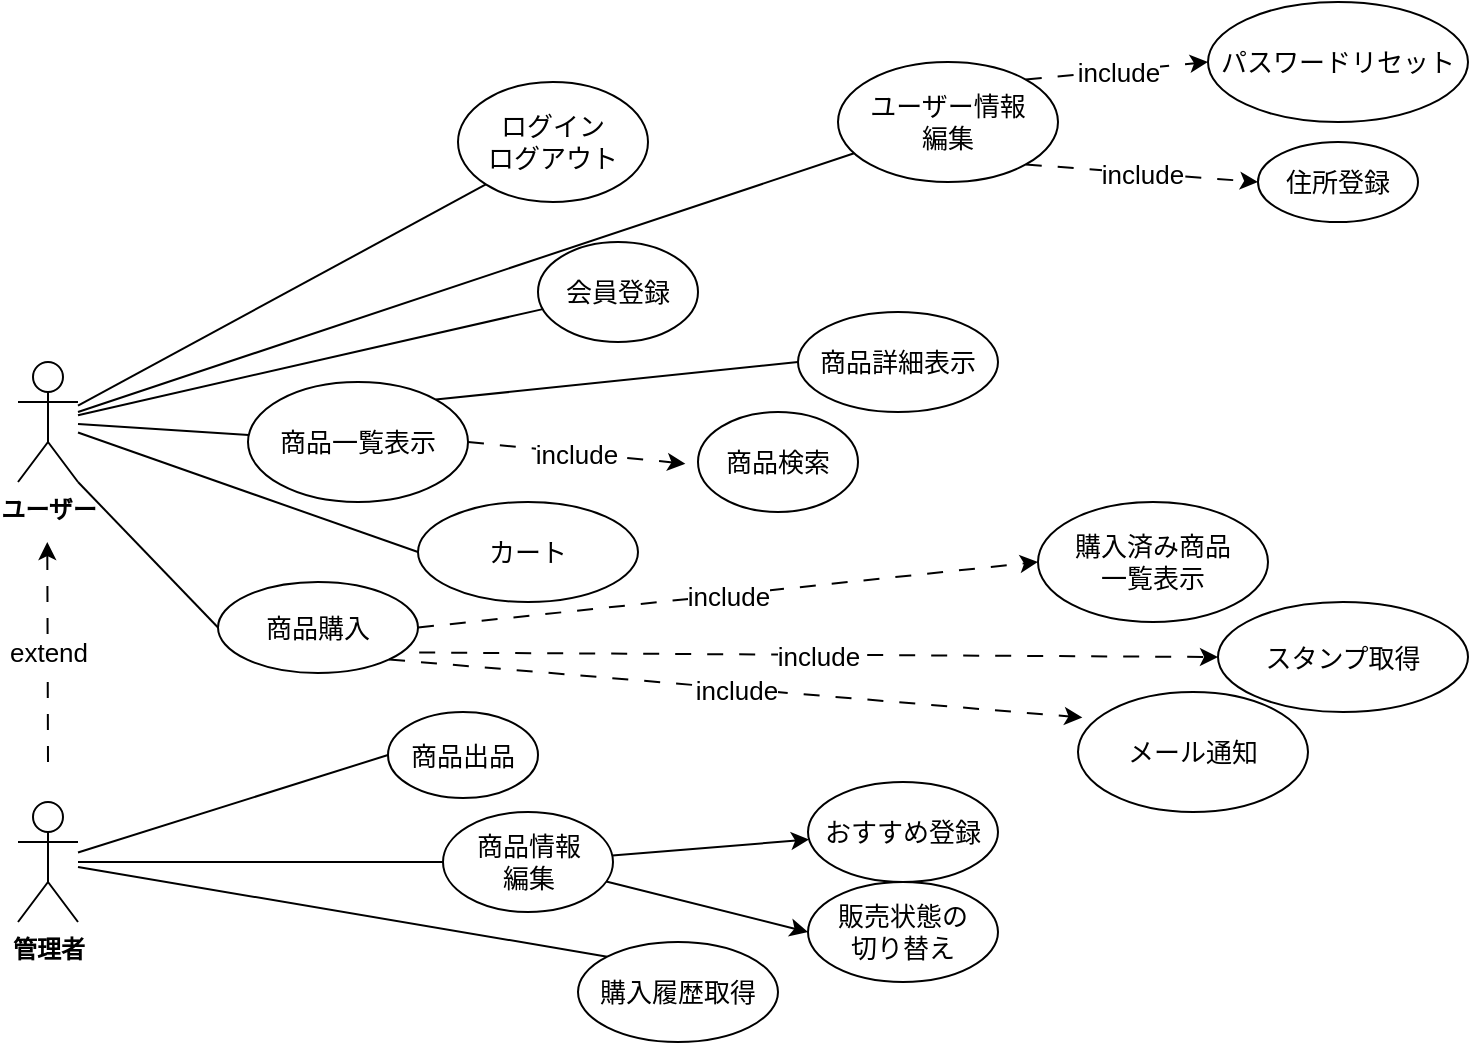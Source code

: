 <mxfile>
    <diagram id="keD6uVjyUjs15zPNjiKx" name="ページ1">
        <mxGraphModel dx="941" dy="832" grid="1" gridSize="10" guides="1" tooltips="1" connect="1" arrows="1" fold="1" page="1" pageScale="1" pageWidth="827" pageHeight="1169" math="0" shadow="0">
            <root>
                <mxCell id="0"/>
                <mxCell id="1" parent="0"/>
                <mxCell id="4" value="ユーザー" style="shape=umlActor;verticalLabelPosition=bottom;verticalAlign=top;html=1;outlineConnect=0;fontStyle=1" parent="1" vertex="1">
                    <mxGeometry x="60" y="280" width="30" height="60" as="geometry"/>
                </mxCell>
                <mxCell id="6" value="" style="endArrow=none;html=1;" parent="1" source="4" target="7" edge="1">
                    <mxGeometry width="50" height="50" relative="1" as="geometry">
                        <mxPoint x="90" y="310" as="sourcePoint"/>
                        <mxPoint x="150" y="240" as="targetPoint"/>
                    </mxGeometry>
                </mxCell>
                <mxCell id="7" value="&lt;font style=&quot;font-size: 13px;&quot;&gt;会員登録&lt;/font&gt;" style="ellipse;whiteSpace=wrap;html=1;" parent="1" vertex="1">
                    <mxGeometry x="320" y="220" width="80" height="50" as="geometry"/>
                </mxCell>
                <mxCell id="9" value="" style="endArrow=none;html=1;" parent="1" source="4" target="10" edge="1">
                    <mxGeometry width="50" height="50" relative="1" as="geometry">
                        <mxPoint x="100" y="300" as="sourcePoint"/>
                        <mxPoint x="170" y="310" as="targetPoint"/>
                    </mxGeometry>
                </mxCell>
                <mxCell id="10" value="&lt;font style=&quot;font-size: 13px;&quot;&gt;商品一覧表示&lt;/font&gt;" style="ellipse;whiteSpace=wrap;html=1;" parent="1" vertex="1">
                    <mxGeometry x="175" y="290" width="110" height="60" as="geometry"/>
                </mxCell>
                <mxCell id="15" value="&lt;font style=&quot;font-size: 13px;&quot;&gt;商品検索&lt;/font&gt;" style="ellipse;whiteSpace=wrap;html=1;" parent="1" vertex="1">
                    <mxGeometry x="400" y="305" width="80" height="50" as="geometry"/>
                </mxCell>
                <mxCell id="16" value="" style="endArrow=none;html=1;" parent="1" source="4" target="17" edge="1">
                    <mxGeometry width="50" height="50" relative="1" as="geometry">
                        <mxPoint x="90" y="300" as="sourcePoint"/>
                        <mxPoint x="310" y="130" as="targetPoint"/>
                    </mxGeometry>
                </mxCell>
                <mxCell id="17" value="&lt;font style=&quot;font-size: 13px;&quot;&gt;&lt;font style=&quot;font-size: 13px;&quot;&gt;ユーザー情報&lt;br&gt;編集&lt;/font&gt;&lt;/font&gt;" style="ellipse;whiteSpace=wrap;html=1;" parent="1" vertex="1">
                    <mxGeometry x="470" y="130" width="110" height="60" as="geometry"/>
                </mxCell>
                <mxCell id="18" value="" style="endArrow=none;html=1;entryX=0;entryY=1;entryDx=0;entryDy=0;" parent="1" source="4" target="19" edge="1">
                    <mxGeometry width="50" height="50" relative="1" as="geometry">
                        <mxPoint x="250" y="180" as="sourcePoint"/>
                        <mxPoint x="240" y="90" as="targetPoint"/>
                    </mxGeometry>
                </mxCell>
                <mxCell id="19" value="&lt;font style=&quot;font-size: 13px;&quot;&gt;ログイン&lt;br&gt;ログアウト&lt;br&gt;&lt;/font&gt;" style="ellipse;whiteSpace=wrap;html=1;" parent="1" vertex="1">
                    <mxGeometry x="280" y="140" width="95" height="60" as="geometry"/>
                </mxCell>
                <mxCell id="20" value="" style="endArrow=none;html=1;fontSize=13;entryX=0;entryY=0.5;entryDx=0;entryDy=0;" parent="1" source="40" target="21" edge="1">
                    <mxGeometry width="50" height="50" relative="1" as="geometry">
                        <mxPoint x="100" y="520" as="sourcePoint"/>
                        <mxPoint x="570" y="290" as="targetPoint"/>
                    </mxGeometry>
                </mxCell>
                <mxCell id="21" value="商品出品" style="ellipse;whiteSpace=wrap;html=1;fontSize=13;" parent="1" vertex="1">
                    <mxGeometry x="245" y="455" width="75" height="43" as="geometry"/>
                </mxCell>
                <mxCell id="28" value="&lt;font style=&quot;font-size: 13px;&quot;&gt;購入済み商品&lt;br&gt;一覧表示&lt;/font&gt;" style="ellipse;whiteSpace=wrap;html=1;" parent="1" vertex="1">
                    <mxGeometry x="570" y="350" width="115" height="60" as="geometry"/>
                </mxCell>
                <mxCell id="12" value="&lt;font style=&quot;font-size: 13px;&quot;&gt;商品購入&lt;/font&gt;" style="ellipse;whiteSpace=wrap;html=1;" parent="1" vertex="1">
                    <mxGeometry x="160" y="390" width="100" height="45.5" as="geometry"/>
                </mxCell>
                <mxCell id="40" value="管理者" style="shape=umlActor;verticalLabelPosition=bottom;verticalAlign=top;html=1;outlineConnect=0;fontStyle=1" parent="1" vertex="1">
                    <mxGeometry x="60" y="500" width="30" height="60" as="geometry"/>
                </mxCell>
                <mxCell id="52" value="" style="endArrow=classic;html=1;dashed=1;dashPattern=8 8;fontSize=13;" parent="1" edge="1">
                    <mxGeometry relative="1" as="geometry">
                        <mxPoint x="75" y="480" as="sourcePoint"/>
                        <mxPoint x="74.64" y="370" as="targetPoint"/>
                    </mxGeometry>
                </mxCell>
                <mxCell id="53" value="extend" style="edgeLabel;resizable=0;html=1;align=center;verticalAlign=middle;fontSize=13;" parent="52" connectable="0" vertex="1">
                    <mxGeometry relative="1" as="geometry"/>
                </mxCell>
                <mxCell id="57" value="" style="endArrow=classic;html=1;dashed=1;dashPattern=8 8;fontSize=13;endFill=1;exitX=1;exitY=0.5;exitDx=0;exitDy=0;entryX=-0.079;entryY=0.517;entryDx=0;entryDy=0;entryPerimeter=0;" parent="1" source="10" target="15" edge="1">
                    <mxGeometry relative="1" as="geometry">
                        <mxPoint x="239.997" y="260.0" as="sourcePoint"/>
                        <mxPoint x="310.0" y="325.0" as="targetPoint"/>
                    </mxGeometry>
                </mxCell>
                <mxCell id="58" value="include" style="edgeLabel;resizable=0;html=1;align=center;verticalAlign=middle;fontSize=13;" parent="57" connectable="0" vertex="1">
                    <mxGeometry relative="1" as="geometry"/>
                </mxCell>
                <mxCell id="62" value="" style="endArrow=classic;html=1;dashed=1;dashPattern=8 8;fontSize=13;endFill=1;exitX=1;exitY=0.5;exitDx=0;exitDy=0;entryX=0;entryY=0.5;entryDx=0;entryDy=0;" parent="1" source="12" target="28" edge="1">
                    <mxGeometry relative="1" as="geometry">
                        <mxPoint x="310" y="425" as="sourcePoint"/>
                        <mxPoint x="405.0" y="450.0" as="targetPoint"/>
                    </mxGeometry>
                </mxCell>
                <mxCell id="63" value="include" style="edgeLabel;resizable=0;html=1;align=center;verticalAlign=middle;fontSize=13;" parent="62" connectable="0" vertex="1">
                    <mxGeometry relative="1" as="geometry"/>
                </mxCell>
                <mxCell id="64" value="" style="endArrow=none;html=1;entryX=0;entryY=0.5;entryDx=0;entryDy=0;" parent="1" source="4" target="99" edge="1">
                    <mxGeometry width="50" height="50" relative="1" as="geometry">
                        <mxPoint x="90" y="310" as="sourcePoint"/>
                        <mxPoint x="170" y="410" as="targetPoint"/>
                    </mxGeometry>
                </mxCell>
                <mxCell id="70" value="" style="edgeStyle=none;html=1;" parent="1" source="67" target="69" edge="1">
                    <mxGeometry relative="1" as="geometry"/>
                </mxCell>
                <mxCell id="67" value="商品情報&lt;br&gt;編集" style="ellipse;whiteSpace=wrap;html=1;fontSize=13;" parent="1" vertex="1">
                    <mxGeometry x="272.5" y="505" width="85" height="50" as="geometry"/>
                </mxCell>
                <mxCell id="68" value="" style="endArrow=none;html=1;fontSize=13;entryX=0;entryY=0.5;entryDx=0;entryDy=0;" parent="1" target="67" edge="1" source="40">
                    <mxGeometry width="50" height="50" relative="1" as="geometry">
                        <mxPoint x="100" y="550" as="sourcePoint"/>
                        <mxPoint x="570" y="360" as="targetPoint"/>
                    </mxGeometry>
                </mxCell>
                <mxCell id="69" value="おすすめ登録" style="ellipse;whiteSpace=wrap;html=1;fontSize=13;" parent="1" vertex="1">
                    <mxGeometry x="455" y="490" width="95" height="50" as="geometry"/>
                </mxCell>
                <mxCell id="73" value="販売状態の&lt;br&gt;切り替え" style="ellipse;whiteSpace=wrap;html=1;fontSize=13;" parent="1" vertex="1">
                    <mxGeometry x="455" y="540" width="95" height="50" as="geometry"/>
                </mxCell>
                <mxCell id="76" value="" style="edgeStyle=none;html=1;entryX=0;entryY=0.5;entryDx=0;entryDy=0;" parent="1" source="67" target="73" edge="1">
                    <mxGeometry relative="1" as="geometry">
                        <mxPoint x="355.0" y="670" as="sourcePoint"/>
                        <mxPoint x="410" y="670" as="targetPoint"/>
                    </mxGeometry>
                </mxCell>
                <mxCell id="77" value="&lt;span style=&quot;font-size: 13px;&quot;&gt;スタンプ取得&lt;/span&gt;" style="ellipse;whiteSpace=wrap;html=1;" parent="1" vertex="1">
                    <mxGeometry x="660" y="400" width="125" height="55" as="geometry"/>
                </mxCell>
                <mxCell id="78" value="" style="endArrow=classic;html=1;dashed=1;dashPattern=8 8;fontSize=13;endFill=1;exitX=1.006;exitY=0.775;exitDx=0;exitDy=0;entryX=0;entryY=0.5;entryDx=0;entryDy=0;exitPerimeter=0;" parent="1" source="12" target="77" edge="1">
                    <mxGeometry relative="1" as="geometry">
                        <mxPoint x="234" y="460" as="sourcePoint"/>
                        <mxPoint x="420" y="480" as="targetPoint"/>
                    </mxGeometry>
                </mxCell>
                <mxCell id="79" value="include" style="edgeLabel;resizable=0;html=1;align=center;verticalAlign=middle;fontSize=13;" parent="78" connectable="0" vertex="1">
                    <mxGeometry relative="1" as="geometry"/>
                </mxCell>
                <mxCell id="82" value="" style="endArrow=none;html=1;fontSize=13;entryX=0;entryY=0;entryDx=0;entryDy=0;" parent="1" source="40" target="83" edge="1">
                    <mxGeometry width="50" height="50" relative="1" as="geometry">
                        <mxPoint x="100" y="629.997" as="sourcePoint"/>
                        <mxPoint x="240" y="650" as="targetPoint"/>
                    </mxGeometry>
                </mxCell>
                <mxCell id="83" value="購入履歴取得" style="ellipse;whiteSpace=wrap;html=1;fontSize=13;" parent="1" vertex="1">
                    <mxGeometry x="340" y="570" width="100" height="50" as="geometry"/>
                </mxCell>
                <mxCell id="85" value="&lt;span style=&quot;font-size: 13px;&quot;&gt;メール通知&lt;/span&gt;" style="ellipse;whiteSpace=wrap;html=1;" parent="1" vertex="1">
                    <mxGeometry x="590" y="445" width="115" height="60" as="geometry"/>
                </mxCell>
                <mxCell id="86" value="" style="endArrow=classic;html=1;dashed=1;dashPattern=8 8;fontSize=13;endFill=1;entryX=0.019;entryY=0.213;entryDx=0;entryDy=0;entryPerimeter=0;exitX=1;exitY=1;exitDx=0;exitDy=0;" parent="1" source="12" target="85" edge="1">
                    <mxGeometry relative="1" as="geometry">
                        <mxPoint x="210" y="430" as="sourcePoint"/>
                        <mxPoint x="411.55" y="500" as="targetPoint"/>
                    </mxGeometry>
                </mxCell>
                <mxCell id="87" value="include" style="edgeLabel;resizable=0;html=1;align=center;verticalAlign=middle;fontSize=13;" parent="86" connectable="0" vertex="1">
                    <mxGeometry relative="1" as="geometry"/>
                </mxCell>
                <mxCell id="88" value="&lt;font style=&quot;font-size: 13px;&quot;&gt;商品詳細表示&lt;/font&gt;" style="ellipse;whiteSpace=wrap;html=1;" parent="1" vertex="1">
                    <mxGeometry x="450" y="255" width="100" height="50" as="geometry"/>
                </mxCell>
                <mxCell id="89" value="" style="endArrow=none;html=1;entryX=0;entryY=0.5;entryDx=0;entryDy=0;exitX=1;exitY=0;exitDx=0;exitDy=0;" parent="1" source="10" target="88" edge="1">
                    <mxGeometry width="50" height="50" relative="1" as="geometry">
                        <mxPoint x="236.58" y="305.0" as="sourcePoint"/>
                        <mxPoint x="419.997" y="254.261" as="targetPoint"/>
                    </mxGeometry>
                </mxCell>
                <mxCell id="90" value="&lt;span style=&quot;font-size: 13px;&quot;&gt;パスワードリセット&lt;/span&gt;" style="ellipse;whiteSpace=wrap;html=1;" parent="1" vertex="1">
                    <mxGeometry x="655" y="100" width="130" height="60" as="geometry"/>
                </mxCell>
                <mxCell id="92" value="" style="endArrow=classic;html=1;dashed=1;dashPattern=8 8;fontSize=13;endFill=1;exitX=1;exitY=0;exitDx=0;exitDy=0;entryX=0;entryY=0.5;entryDx=0;entryDy=0;" parent="1" source="17" target="90" edge="1">
                    <mxGeometry relative="1" as="geometry">
                        <mxPoint x="400.0" y="119.41" as="sourcePoint"/>
                        <mxPoint x="530" y="120" as="targetPoint"/>
                    </mxGeometry>
                </mxCell>
                <mxCell id="93" value="include" style="edgeLabel;resizable=0;html=1;align=center;verticalAlign=middle;fontSize=13;" parent="92" connectable="0" vertex="1">
                    <mxGeometry relative="1" as="geometry"/>
                </mxCell>
                <mxCell id="94" value="&lt;span style=&quot;font-size: 13px;&quot;&gt;住所登録&lt;/span&gt;" style="ellipse;whiteSpace=wrap;html=1;" parent="1" vertex="1">
                    <mxGeometry x="680" y="170" width="80" height="40" as="geometry"/>
                </mxCell>
                <mxCell id="97" value="" style="endArrow=classic;html=1;dashed=1;dashPattern=8 8;fontSize=13;endFill=1;exitX=1;exitY=1;exitDx=0;exitDy=0;entryX=0;entryY=0.5;entryDx=0;entryDy=0;" parent="1" source="17" target="94" edge="1">
                    <mxGeometry relative="1" as="geometry">
                        <mxPoint x="428.961" y="208.825" as="sourcePoint"/>
                        <mxPoint x="535.0" y="180" as="targetPoint"/>
                    </mxGeometry>
                </mxCell>
                <mxCell id="98" value="include" style="edgeLabel;resizable=0;html=1;align=center;verticalAlign=middle;fontSize=13;" parent="97" connectable="0" vertex="1">
                    <mxGeometry relative="1" as="geometry"/>
                </mxCell>
                <mxCell id="99" value="&lt;font style=&quot;font-size: 13px;&quot;&gt;カート&lt;/font&gt;" style="ellipse;whiteSpace=wrap;html=1;" parent="1" vertex="1">
                    <mxGeometry x="260" y="350" width="110" height="50" as="geometry"/>
                </mxCell>
                <mxCell id="100" value="" style="endArrow=none;html=1;entryX=0;entryY=0.5;entryDx=0;entryDy=0;exitX=1;exitY=1;exitDx=0;exitDy=0;exitPerimeter=0;" parent="1" source="4" target="12" edge="1">
                    <mxGeometry width="50" height="50" relative="1" as="geometry">
                        <mxPoint x="290" y="436.998" as="sourcePoint"/>
                        <mxPoint x="370.0" y="529.63" as="targetPoint"/>
                    </mxGeometry>
                </mxCell>
            </root>
        </mxGraphModel>
    </diagram>
</mxfile>